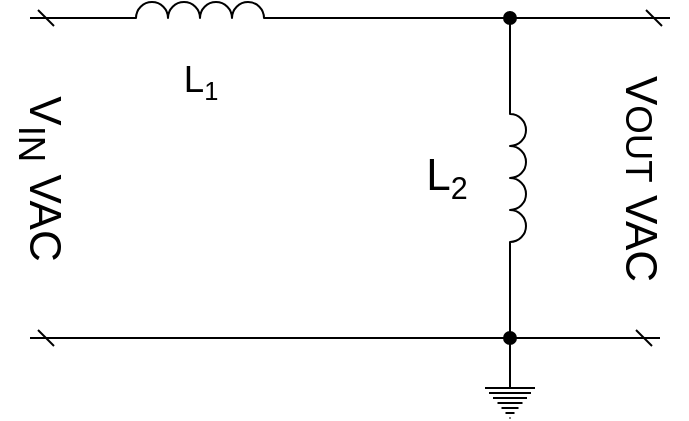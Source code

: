 <mxfile version="25.0.2">
  <diagram name="Page-1" id="r3HCa6ePeLMjcki0bICy">
    <mxGraphModel dx="439" dy="588" grid="1" gridSize="10" guides="1" tooltips="1" connect="1" arrows="1" fold="1" page="1" pageScale="1" pageWidth="850" pageHeight="1100" math="0" shadow="0">
      <root>
        <mxCell id="0" />
        <mxCell id="1" parent="0" />
        <mxCell id="Jwbc90O_ujwcIK33lNIT-8" style="edgeStyle=orthogonalEdgeStyle;rounded=0;orthogonalLoop=1;jettySize=auto;html=1;endArrow=dash;endFill=0;" parent="1" edge="1">
          <mxGeometry relative="1" as="geometry">
            <mxPoint x="340" y="470" as="targetPoint" />
            <mxPoint x="375" y="470" as="sourcePoint" />
          </mxGeometry>
        </mxCell>
        <mxCell id="Jwbc90O_ujwcIK33lNIT-5" style="edgeStyle=orthogonalEdgeStyle;rounded=0;orthogonalLoop=1;jettySize=auto;html=1;endArrow=oval;endFill=1;" parent="1" edge="1">
          <mxGeometry relative="1" as="geometry">
            <mxPoint x="580" y="470" as="targetPoint" />
            <mxPoint x="580" y="500" as="sourcePoint" />
          </mxGeometry>
        </mxCell>
        <mxCell id="Jwbc90O_ujwcIK33lNIT-6" style="edgeStyle=orthogonalEdgeStyle;rounded=0;orthogonalLoop=1;jettySize=auto;html=1;endArrow=oval;endFill=1;" parent="1" edge="1">
          <mxGeometry relative="1" as="geometry">
            <mxPoint x="580" y="630" as="targetPoint" />
            <mxPoint x="580" y="600" as="sourcePoint" />
          </mxGeometry>
        </mxCell>
        <mxCell id="Jwbc90O_ujwcIK33lNIT-4" style="edgeStyle=orthogonalEdgeStyle;rounded=0;orthogonalLoop=1;jettySize=auto;html=1;endArrow=dash;endFill=0;" parent="1" edge="1">
          <mxGeometry relative="1" as="geometry">
            <mxPoint x="660" y="470" as="targetPoint" />
            <mxPoint x="475" y="470" as="sourcePoint" />
          </mxGeometry>
        </mxCell>
        <mxCell id="Jwbc90O_ujwcIK33lNIT-7" style="edgeStyle=orthogonalEdgeStyle;rounded=0;orthogonalLoop=1;jettySize=auto;html=1;endArrow=dash;endFill=0;startArrow=dash;startFill=0;" parent="1" edge="1">
          <mxGeometry relative="1" as="geometry">
            <mxPoint x="340" y="630" as="sourcePoint" />
            <mxPoint x="655" y="630" as="targetPoint" />
          </mxGeometry>
        </mxCell>
        <mxCell id="Jwbc90O_ujwcIK33lNIT-9" value="&lt;span style=&quot;font-size: 18.333px;&quot;&gt;L&lt;/span&gt;&lt;span style=&quot;font-size: 15.278px;&quot;&gt;&lt;sub&gt;1&lt;/sub&gt;&lt;/span&gt;" style="text;html=1;align=center;verticalAlign=middle;resizable=0;points=[];autosize=1;strokeColor=none;fillColor=none;fontSize=22;" parent="1" vertex="1">
          <mxGeometry x="405" y="480" width="40" height="40" as="geometry" />
        </mxCell>
        <mxCell id="Jwbc90O_ujwcIK33lNIT-10" value="L&lt;span style=&quot;font-size: 18.333px;&quot;&gt;&lt;sub&gt;2&lt;/sub&gt;&lt;/span&gt;" style="text;html=1;align=center;verticalAlign=middle;resizable=0;points=[];autosize=1;strokeColor=none;fillColor=none;fontSize=22;" parent="1" vertex="1">
          <mxGeometry x="527.5" y="530" width="40" height="40" as="geometry" />
        </mxCell>
        <mxCell id="Jwbc90O_ujwcIK33lNIT-12" value="V&lt;sub&gt;IN&lt;/sub&gt;&amp;nbsp;VAC" style="text;html=1;align=center;verticalAlign=middle;resizable=0;points=[];autosize=1;strokeColor=none;fillColor=none;fontSize=22;rotation=90;" parent="1" vertex="1">
          <mxGeometry x="290" y="530" width="110" height="40" as="geometry" />
        </mxCell>
        <mxCell id="Jwbc90O_ujwcIK33lNIT-13" value="V&lt;span style=&quot;font-size: 18.333px;&quot;&gt;OUT&lt;/span&gt;&amp;nbsp;VAC" style="text;html=1;align=center;verticalAlign=middle;resizable=0;points=[];autosize=1;strokeColor=none;fillColor=none;fontSize=22;rotation=90;" parent="1" vertex="1">
          <mxGeometry x="580" y="530" width="130" height="40" as="geometry" />
        </mxCell>
        <mxCell id="Jwbc90O_ujwcIK33lNIT-15" style="edgeStyle=orthogonalEdgeStyle;rounded=0;orthogonalLoop=1;jettySize=auto;html=1;endArrow=none;endFill=0;" parent="1" source="Jwbc90O_ujwcIK33lNIT-14" edge="1">
          <mxGeometry relative="1" as="geometry">
            <mxPoint x="580" y="630" as="targetPoint" />
          </mxGeometry>
        </mxCell>
        <mxCell id="Jwbc90O_ujwcIK33lNIT-14" value="" style="pointerEvents=1;verticalLabelPosition=bottom;shadow=0;dashed=0;align=center;html=1;verticalAlign=top;shape=mxgraph.electrical.signal_sources.protective_earth;" parent="1" vertex="1">
          <mxGeometry x="567.5" y="650" width="25" height="20" as="geometry" />
        </mxCell>
        <mxCell id="i2GaDCTMvW6EZoRp30Zm-1" value="" style="pointerEvents=1;verticalLabelPosition=bottom;shadow=0;dashed=0;align=center;html=1;verticalAlign=top;shape=mxgraph.electrical.inductors.inductor_3;" vertex="1" parent="1">
          <mxGeometry x="375" y="462" width="100" height="8" as="geometry" />
        </mxCell>
        <mxCell id="i2GaDCTMvW6EZoRp30Zm-2" value="" style="pointerEvents=1;verticalLabelPosition=bottom;shadow=0;dashed=0;align=center;html=1;verticalAlign=top;shape=mxgraph.electrical.inductors.inductor_3;rotation=90;" vertex="1" parent="1">
          <mxGeometry x="534" y="546" width="100" height="8" as="geometry" />
        </mxCell>
      </root>
    </mxGraphModel>
  </diagram>
</mxfile>

